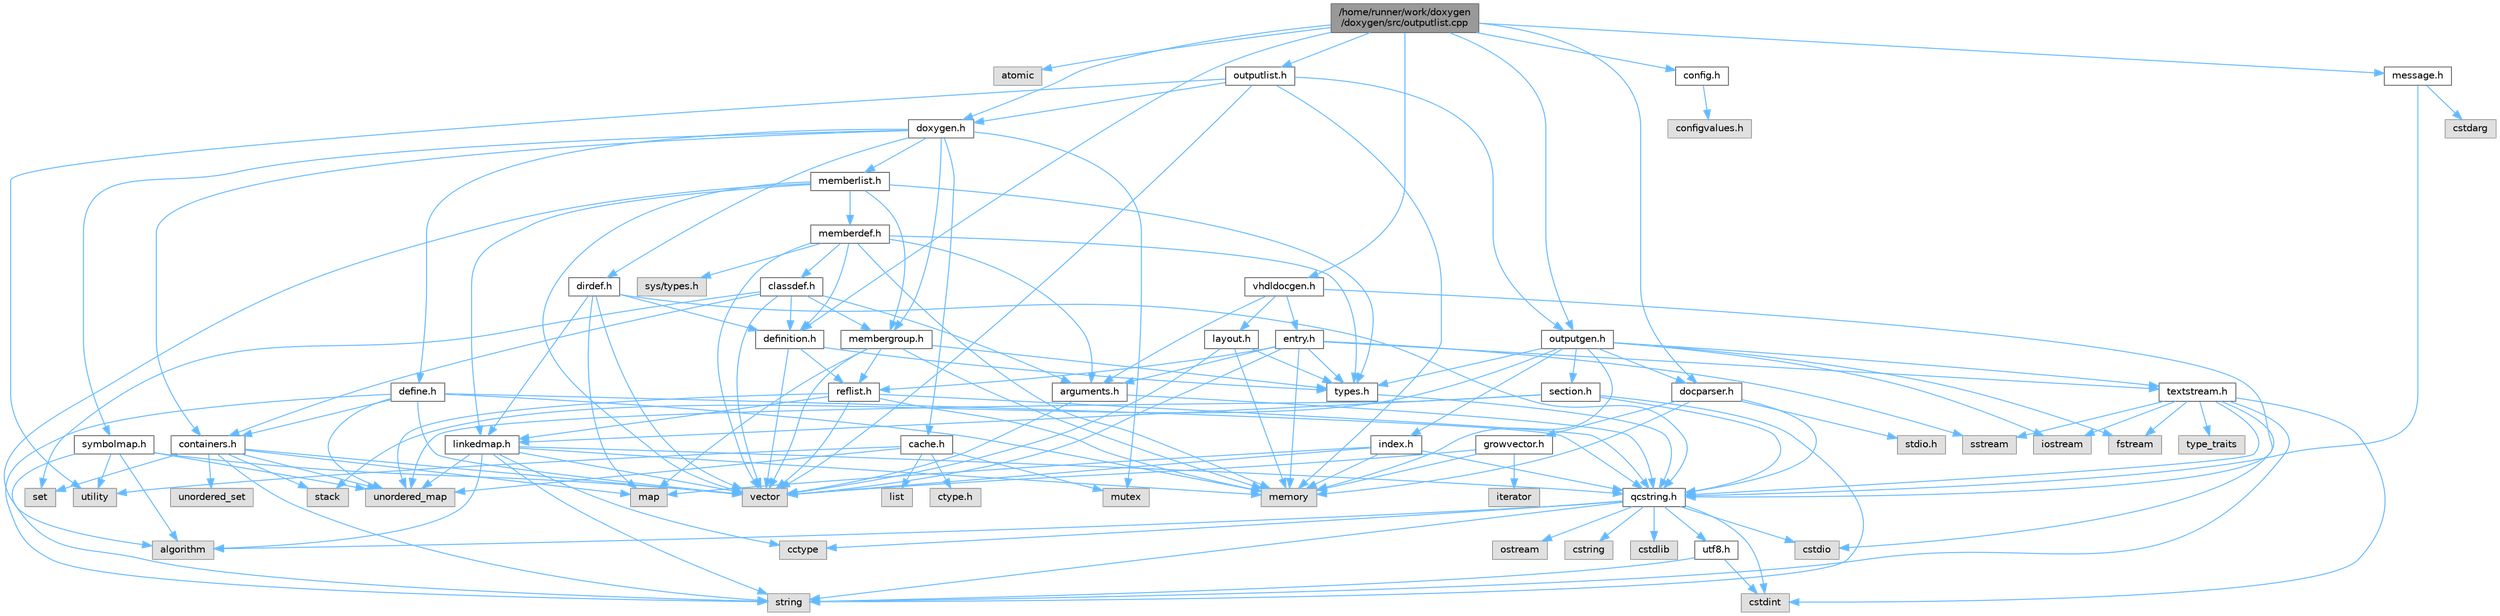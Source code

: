 digraph "/home/runner/work/doxygen/doxygen/src/outputlist.cpp"
{
 // INTERACTIVE_SVG=YES
 // LATEX_PDF_SIZE
  bgcolor="transparent";
  edge [fontname=Helvetica,fontsize=10,labelfontname=Helvetica,labelfontsize=10];
  node [fontname=Helvetica,fontsize=10,shape=box,height=0.2,width=0.4];
  Node1 [label="/home/runner/work/doxygen\l/doxygen/src/outputlist.cpp",height=0.2,width=0.4,color="gray40", fillcolor="grey60", style="filled", fontcolor="black",tooltip=" "];
  Node1 -> Node2 [color="steelblue1",style="solid"];
  Node2 [label="atomic",height=0.2,width=0.4,color="grey60", fillcolor="#E0E0E0", style="filled",tooltip=" "];
  Node1 -> Node3 [color="steelblue1",style="solid"];
  Node3 [label="outputlist.h",height=0.2,width=0.4,color="grey40", fillcolor="white", style="filled",URL="$d2/db9/outputlist_8h.html",tooltip=" "];
  Node3 -> Node4 [color="steelblue1",style="solid"];
  Node4 [label="utility",height=0.2,width=0.4,color="grey60", fillcolor="#E0E0E0", style="filled",tooltip=" "];
  Node3 -> Node5 [color="steelblue1",style="solid"];
  Node5 [label="vector",height=0.2,width=0.4,color="grey60", fillcolor="#E0E0E0", style="filled",tooltip=" "];
  Node3 -> Node6 [color="steelblue1",style="solid"];
  Node6 [label="memory",height=0.2,width=0.4,color="grey60", fillcolor="#E0E0E0", style="filled",tooltip=" "];
  Node3 -> Node7 [color="steelblue1",style="solid"];
  Node7 [label="outputgen.h",height=0.2,width=0.4,color="grey40", fillcolor="white", style="filled",URL="$df/d06/outputgen_8h.html",tooltip=" "];
  Node7 -> Node6 [color="steelblue1",style="solid"];
  Node7 -> Node8 [color="steelblue1",style="solid"];
  Node8 [label="stack",height=0.2,width=0.4,color="grey60", fillcolor="#E0E0E0", style="filled",tooltip=" "];
  Node7 -> Node9 [color="steelblue1",style="solid"];
  Node9 [label="iostream",height=0.2,width=0.4,color="grey60", fillcolor="#E0E0E0", style="filled",tooltip=" "];
  Node7 -> Node10 [color="steelblue1",style="solid"];
  Node10 [label="fstream",height=0.2,width=0.4,color="grey60", fillcolor="#E0E0E0", style="filled",tooltip=" "];
  Node7 -> Node11 [color="steelblue1",style="solid"];
  Node11 [label="types.h",height=0.2,width=0.4,color="grey40", fillcolor="white", style="filled",URL="$d9/d49/types_8h.html",tooltip="This file contains a number of basic enums and types."];
  Node11 -> Node12 [color="steelblue1",style="solid"];
  Node12 [label="qcstring.h",height=0.2,width=0.4,color="grey40", fillcolor="white", style="filled",URL="$d7/d5c/qcstring_8h.html",tooltip=" "];
  Node12 -> Node13 [color="steelblue1",style="solid"];
  Node13 [label="string",height=0.2,width=0.4,color="grey60", fillcolor="#E0E0E0", style="filled",tooltip=" "];
  Node12 -> Node14 [color="steelblue1",style="solid"];
  Node14 [label="algorithm",height=0.2,width=0.4,color="grey60", fillcolor="#E0E0E0", style="filled",tooltip=" "];
  Node12 -> Node15 [color="steelblue1",style="solid"];
  Node15 [label="cctype",height=0.2,width=0.4,color="grey60", fillcolor="#E0E0E0", style="filled",tooltip=" "];
  Node12 -> Node16 [color="steelblue1",style="solid"];
  Node16 [label="cstring",height=0.2,width=0.4,color="grey60", fillcolor="#E0E0E0", style="filled",tooltip=" "];
  Node12 -> Node17 [color="steelblue1",style="solid"];
  Node17 [label="cstdio",height=0.2,width=0.4,color="grey60", fillcolor="#E0E0E0", style="filled",tooltip=" "];
  Node12 -> Node18 [color="steelblue1",style="solid"];
  Node18 [label="cstdlib",height=0.2,width=0.4,color="grey60", fillcolor="#E0E0E0", style="filled",tooltip=" "];
  Node12 -> Node19 [color="steelblue1",style="solid"];
  Node19 [label="cstdint",height=0.2,width=0.4,color="grey60", fillcolor="#E0E0E0", style="filled",tooltip=" "];
  Node12 -> Node20 [color="steelblue1",style="solid"];
  Node20 [label="ostream",height=0.2,width=0.4,color="grey60", fillcolor="#E0E0E0", style="filled",tooltip=" "];
  Node12 -> Node21 [color="steelblue1",style="solid"];
  Node21 [label="utf8.h",height=0.2,width=0.4,color="grey40", fillcolor="white", style="filled",URL="$db/d7c/utf8_8h.html",tooltip="Various UTF8 related helper functions."];
  Node21 -> Node19 [color="steelblue1",style="solid"];
  Node21 -> Node13 [color="steelblue1",style="solid"];
  Node7 -> Node22 [color="steelblue1",style="solid"];
  Node22 [label="index.h",height=0.2,width=0.4,color="grey40", fillcolor="white", style="filled",URL="$d1/db5/index_8h.html",tooltip=" "];
  Node22 -> Node6 [color="steelblue1",style="solid"];
  Node22 -> Node5 [color="steelblue1",style="solid"];
  Node22 -> Node23 [color="steelblue1",style="solid"];
  Node23 [label="map",height=0.2,width=0.4,color="grey60", fillcolor="#E0E0E0", style="filled",tooltip=" "];
  Node22 -> Node12 [color="steelblue1",style="solid"];
  Node7 -> Node24 [color="steelblue1",style="solid"];
  Node24 [label="section.h",height=0.2,width=0.4,color="grey40", fillcolor="white", style="filled",URL="$d1/d2a/section_8h.html",tooltip=" "];
  Node24 -> Node13 [color="steelblue1",style="solid"];
  Node24 -> Node25 [color="steelblue1",style="solid"];
  Node25 [label="unordered_map",height=0.2,width=0.4,color="grey60", fillcolor="#E0E0E0", style="filled",tooltip=" "];
  Node24 -> Node12 [color="steelblue1",style="solid"];
  Node24 -> Node26 [color="steelblue1",style="solid"];
  Node26 [label="linkedmap.h",height=0.2,width=0.4,color="grey40", fillcolor="white", style="filled",URL="$da/de1/linkedmap_8h.html",tooltip=" "];
  Node26 -> Node25 [color="steelblue1",style="solid"];
  Node26 -> Node5 [color="steelblue1",style="solid"];
  Node26 -> Node6 [color="steelblue1",style="solid"];
  Node26 -> Node13 [color="steelblue1",style="solid"];
  Node26 -> Node14 [color="steelblue1",style="solid"];
  Node26 -> Node15 [color="steelblue1",style="solid"];
  Node26 -> Node12 [color="steelblue1",style="solid"];
  Node7 -> Node27 [color="steelblue1",style="solid"];
  Node27 [label="textstream.h",height=0.2,width=0.4,color="grey40", fillcolor="white", style="filled",URL="$d4/d7d/textstream_8h.html",tooltip=" "];
  Node27 -> Node13 [color="steelblue1",style="solid"];
  Node27 -> Node9 [color="steelblue1",style="solid"];
  Node27 -> Node28 [color="steelblue1",style="solid"];
  Node28 [label="sstream",height=0.2,width=0.4,color="grey60", fillcolor="#E0E0E0", style="filled",tooltip=" "];
  Node27 -> Node19 [color="steelblue1",style="solid"];
  Node27 -> Node17 [color="steelblue1",style="solid"];
  Node27 -> Node10 [color="steelblue1",style="solid"];
  Node27 -> Node29 [color="steelblue1",style="solid"];
  Node29 [label="type_traits",height=0.2,width=0.4,color="grey60", fillcolor="#E0E0E0", style="filled",tooltip=" "];
  Node27 -> Node12 [color="steelblue1",style="solid"];
  Node7 -> Node30 [color="steelblue1",style="solid"];
  Node30 [label="docparser.h",height=0.2,width=0.4,color="grey40", fillcolor="white", style="filled",URL="$de/d9c/docparser_8h.html",tooltip=" "];
  Node30 -> Node31 [color="steelblue1",style="solid"];
  Node31 [label="stdio.h",height=0.2,width=0.4,color="grey60", fillcolor="#E0E0E0", style="filled",tooltip=" "];
  Node30 -> Node6 [color="steelblue1",style="solid"];
  Node30 -> Node12 [color="steelblue1",style="solid"];
  Node30 -> Node32 [color="steelblue1",style="solid"];
  Node32 [label="growvector.h",height=0.2,width=0.4,color="grey40", fillcolor="white", style="filled",URL="$d7/d50/growvector_8h.html",tooltip=" "];
  Node32 -> Node5 [color="steelblue1",style="solid"];
  Node32 -> Node6 [color="steelblue1",style="solid"];
  Node32 -> Node33 [color="steelblue1",style="solid"];
  Node33 [label="iterator",height=0.2,width=0.4,color="grey60", fillcolor="#E0E0E0", style="filled",tooltip=" "];
  Node3 -> Node34 [color="steelblue1",style="solid"];
  Node34 [label="doxygen.h",height=0.2,width=0.4,color="grey40", fillcolor="white", style="filled",URL="$d1/da1/doxygen_8h.html",tooltip=" "];
  Node34 -> Node35 [color="steelblue1",style="solid"];
  Node35 [label="mutex",height=0.2,width=0.4,color="grey60", fillcolor="#E0E0E0", style="filled",tooltip=" "];
  Node34 -> Node36 [color="steelblue1",style="solid"];
  Node36 [label="containers.h",height=0.2,width=0.4,color="grey40", fillcolor="white", style="filled",URL="$d5/d75/containers_8h.html",tooltip=" "];
  Node36 -> Node5 [color="steelblue1",style="solid"];
  Node36 -> Node13 [color="steelblue1",style="solid"];
  Node36 -> Node37 [color="steelblue1",style="solid"];
  Node37 [label="set",height=0.2,width=0.4,color="grey60", fillcolor="#E0E0E0", style="filled",tooltip=" "];
  Node36 -> Node23 [color="steelblue1",style="solid"];
  Node36 -> Node38 [color="steelblue1",style="solid"];
  Node38 [label="unordered_set",height=0.2,width=0.4,color="grey60", fillcolor="#E0E0E0", style="filled",tooltip=" "];
  Node36 -> Node25 [color="steelblue1",style="solid"];
  Node36 -> Node8 [color="steelblue1",style="solid"];
  Node34 -> Node39 [color="steelblue1",style="solid"];
  Node39 [label="membergroup.h",height=0.2,width=0.4,color="grey40", fillcolor="white", style="filled",URL="$d9/d11/membergroup_8h.html",tooltip=" "];
  Node39 -> Node5 [color="steelblue1",style="solid"];
  Node39 -> Node23 [color="steelblue1",style="solid"];
  Node39 -> Node6 [color="steelblue1",style="solid"];
  Node39 -> Node11 [color="steelblue1",style="solid"];
  Node39 -> Node40 [color="steelblue1",style="solid"];
  Node40 [label="reflist.h",height=0.2,width=0.4,color="grey40", fillcolor="white", style="filled",URL="$d1/d02/reflist_8h.html",tooltip=" "];
  Node40 -> Node5 [color="steelblue1",style="solid"];
  Node40 -> Node25 [color="steelblue1",style="solid"];
  Node40 -> Node6 [color="steelblue1",style="solid"];
  Node40 -> Node12 [color="steelblue1",style="solid"];
  Node40 -> Node26 [color="steelblue1",style="solid"];
  Node34 -> Node41 [color="steelblue1",style="solid"];
  Node41 [label="dirdef.h",height=0.2,width=0.4,color="grey40", fillcolor="white", style="filled",URL="$d6/d15/dirdef_8h.html",tooltip=" "];
  Node41 -> Node5 [color="steelblue1",style="solid"];
  Node41 -> Node23 [color="steelblue1",style="solid"];
  Node41 -> Node12 [color="steelblue1",style="solid"];
  Node41 -> Node26 [color="steelblue1",style="solid"];
  Node41 -> Node42 [color="steelblue1",style="solid"];
  Node42 [label="definition.h",height=0.2,width=0.4,color="grey40", fillcolor="white", style="filled",URL="$df/da1/definition_8h.html",tooltip=" "];
  Node42 -> Node5 [color="steelblue1",style="solid"];
  Node42 -> Node11 [color="steelblue1",style="solid"];
  Node42 -> Node40 [color="steelblue1",style="solid"];
  Node34 -> Node43 [color="steelblue1",style="solid"];
  Node43 [label="memberlist.h",height=0.2,width=0.4,color="grey40", fillcolor="white", style="filled",URL="$dd/d78/memberlist_8h.html",tooltip=" "];
  Node43 -> Node5 [color="steelblue1",style="solid"];
  Node43 -> Node14 [color="steelblue1",style="solid"];
  Node43 -> Node44 [color="steelblue1",style="solid"];
  Node44 [label="memberdef.h",height=0.2,width=0.4,color="grey40", fillcolor="white", style="filled",URL="$d4/d46/memberdef_8h.html",tooltip=" "];
  Node44 -> Node5 [color="steelblue1",style="solid"];
  Node44 -> Node6 [color="steelblue1",style="solid"];
  Node44 -> Node45 [color="steelblue1",style="solid"];
  Node45 [label="sys/types.h",height=0.2,width=0.4,color="grey60", fillcolor="#E0E0E0", style="filled",tooltip=" "];
  Node44 -> Node11 [color="steelblue1",style="solid"];
  Node44 -> Node42 [color="steelblue1",style="solid"];
  Node44 -> Node46 [color="steelblue1",style="solid"];
  Node46 [label="arguments.h",height=0.2,width=0.4,color="grey40", fillcolor="white", style="filled",URL="$df/d9b/arguments_8h.html",tooltip=" "];
  Node46 -> Node5 [color="steelblue1",style="solid"];
  Node46 -> Node12 [color="steelblue1",style="solid"];
  Node44 -> Node47 [color="steelblue1",style="solid"];
  Node47 [label="classdef.h",height=0.2,width=0.4,color="grey40", fillcolor="white", style="filled",URL="$d1/da6/classdef_8h.html",tooltip=" "];
  Node47 -> Node5 [color="steelblue1",style="solid"];
  Node47 -> Node37 [color="steelblue1",style="solid"];
  Node47 -> Node36 [color="steelblue1",style="solid"];
  Node47 -> Node42 [color="steelblue1",style="solid"];
  Node47 -> Node46 [color="steelblue1",style="solid"];
  Node47 -> Node39 [color="steelblue1",style="solid"];
  Node43 -> Node26 [color="steelblue1",style="solid"];
  Node43 -> Node11 [color="steelblue1",style="solid"];
  Node43 -> Node39 [color="steelblue1",style="solid"];
  Node34 -> Node48 [color="steelblue1",style="solid"];
  Node48 [label="define.h",height=0.2,width=0.4,color="grey40", fillcolor="white", style="filled",URL="$df/d67/define_8h.html",tooltip=" "];
  Node48 -> Node5 [color="steelblue1",style="solid"];
  Node48 -> Node6 [color="steelblue1",style="solid"];
  Node48 -> Node13 [color="steelblue1",style="solid"];
  Node48 -> Node25 [color="steelblue1",style="solid"];
  Node48 -> Node12 [color="steelblue1",style="solid"];
  Node48 -> Node36 [color="steelblue1",style="solid"];
  Node34 -> Node49 [color="steelblue1",style="solid"];
  Node49 [label="cache.h",height=0.2,width=0.4,color="grey40", fillcolor="white", style="filled",URL="$d3/d26/cache_8h.html",tooltip=" "];
  Node49 -> Node50 [color="steelblue1",style="solid"];
  Node50 [label="list",height=0.2,width=0.4,color="grey60", fillcolor="#E0E0E0", style="filled",tooltip=" "];
  Node49 -> Node25 [color="steelblue1",style="solid"];
  Node49 -> Node35 [color="steelblue1",style="solid"];
  Node49 -> Node4 [color="steelblue1",style="solid"];
  Node49 -> Node51 [color="steelblue1",style="solid"];
  Node51 [label="ctype.h",height=0.2,width=0.4,color="grey60", fillcolor="#E0E0E0", style="filled",tooltip=" "];
  Node34 -> Node52 [color="steelblue1",style="solid"];
  Node52 [label="symbolmap.h",height=0.2,width=0.4,color="grey40", fillcolor="white", style="filled",URL="$d7/ddd/symbolmap_8h.html",tooltip=" "];
  Node52 -> Node14 [color="steelblue1",style="solid"];
  Node52 -> Node25 [color="steelblue1",style="solid"];
  Node52 -> Node5 [color="steelblue1",style="solid"];
  Node52 -> Node13 [color="steelblue1",style="solid"];
  Node52 -> Node4 [color="steelblue1",style="solid"];
  Node1 -> Node7 [color="steelblue1",style="solid"];
  Node1 -> Node53 [color="steelblue1",style="solid"];
  Node53 [label="config.h",height=0.2,width=0.4,color="grey40", fillcolor="white", style="filled",URL="$db/d16/config_8h.html",tooltip=" "];
  Node53 -> Node54 [color="steelblue1",style="solid"];
  Node54 [label="configvalues.h",height=0.2,width=0.4,color="grey60", fillcolor="#E0E0E0", style="filled",tooltip=" "];
  Node1 -> Node55 [color="steelblue1",style="solid"];
  Node55 [label="message.h",height=0.2,width=0.4,color="grey40", fillcolor="white", style="filled",URL="$d2/d0d/message_8h.html",tooltip=" "];
  Node55 -> Node56 [color="steelblue1",style="solid"];
  Node56 [label="cstdarg",height=0.2,width=0.4,color="grey60", fillcolor="#E0E0E0", style="filled",tooltip=" "];
  Node55 -> Node12 [color="steelblue1",style="solid"];
  Node1 -> Node42 [color="steelblue1",style="solid"];
  Node1 -> Node30 [color="steelblue1",style="solid"];
  Node1 -> Node57 [color="steelblue1",style="solid"];
  Node57 [label="vhdldocgen.h",height=0.2,width=0.4,color="grey40", fillcolor="white", style="filled",URL="$dd/dec/vhdldocgen_8h.html",tooltip=" "];
  Node57 -> Node12 [color="steelblue1",style="solid"];
  Node57 -> Node58 [color="steelblue1",style="solid"];
  Node58 [label="layout.h",height=0.2,width=0.4,color="grey40", fillcolor="white", style="filled",URL="$db/d51/layout_8h.html",tooltip=" "];
  Node58 -> Node6 [color="steelblue1",style="solid"];
  Node58 -> Node5 [color="steelblue1",style="solid"];
  Node58 -> Node11 [color="steelblue1",style="solid"];
  Node57 -> Node46 [color="steelblue1",style="solid"];
  Node57 -> Node59 [color="steelblue1",style="solid"];
  Node59 [label="entry.h",height=0.2,width=0.4,color="grey40", fillcolor="white", style="filled",URL="$d1/dc6/entry_8h.html",tooltip=" "];
  Node59 -> Node5 [color="steelblue1",style="solid"];
  Node59 -> Node6 [color="steelblue1",style="solid"];
  Node59 -> Node28 [color="steelblue1",style="solid"];
  Node59 -> Node11 [color="steelblue1",style="solid"];
  Node59 -> Node46 [color="steelblue1",style="solid"];
  Node59 -> Node40 [color="steelblue1",style="solid"];
  Node59 -> Node27 [color="steelblue1",style="solid"];
  Node1 -> Node34 [color="steelblue1",style="solid"];
}
